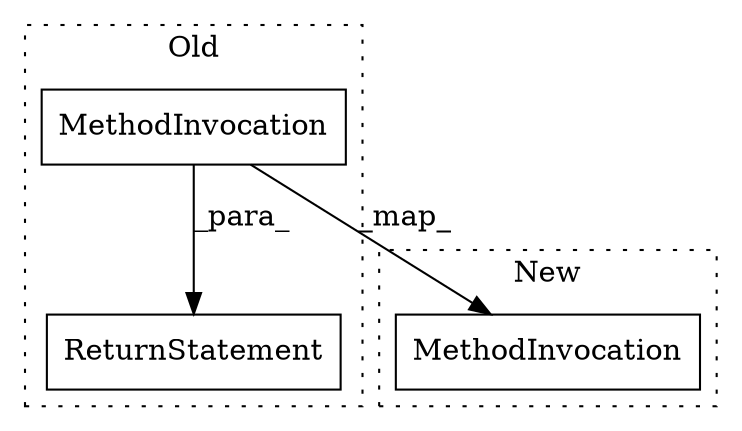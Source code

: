 digraph G {
subgraph cluster0 {
2 [label="MethodInvocation" a="32" s="1766,1775" l="8,1" shape="box"];
3 [label="ReturnStatement" a="41" s="1739" l="7" shape="box"];
label = "Old";
style="dotted";
}
subgraph cluster1 {
1 [label="MethodInvocation" a="32" s="1669,1678" l="8,1" shape="box"];
label = "New";
style="dotted";
}
2 -> 3 [label="_para_"];
2 -> 1 [label="_map_"];
}